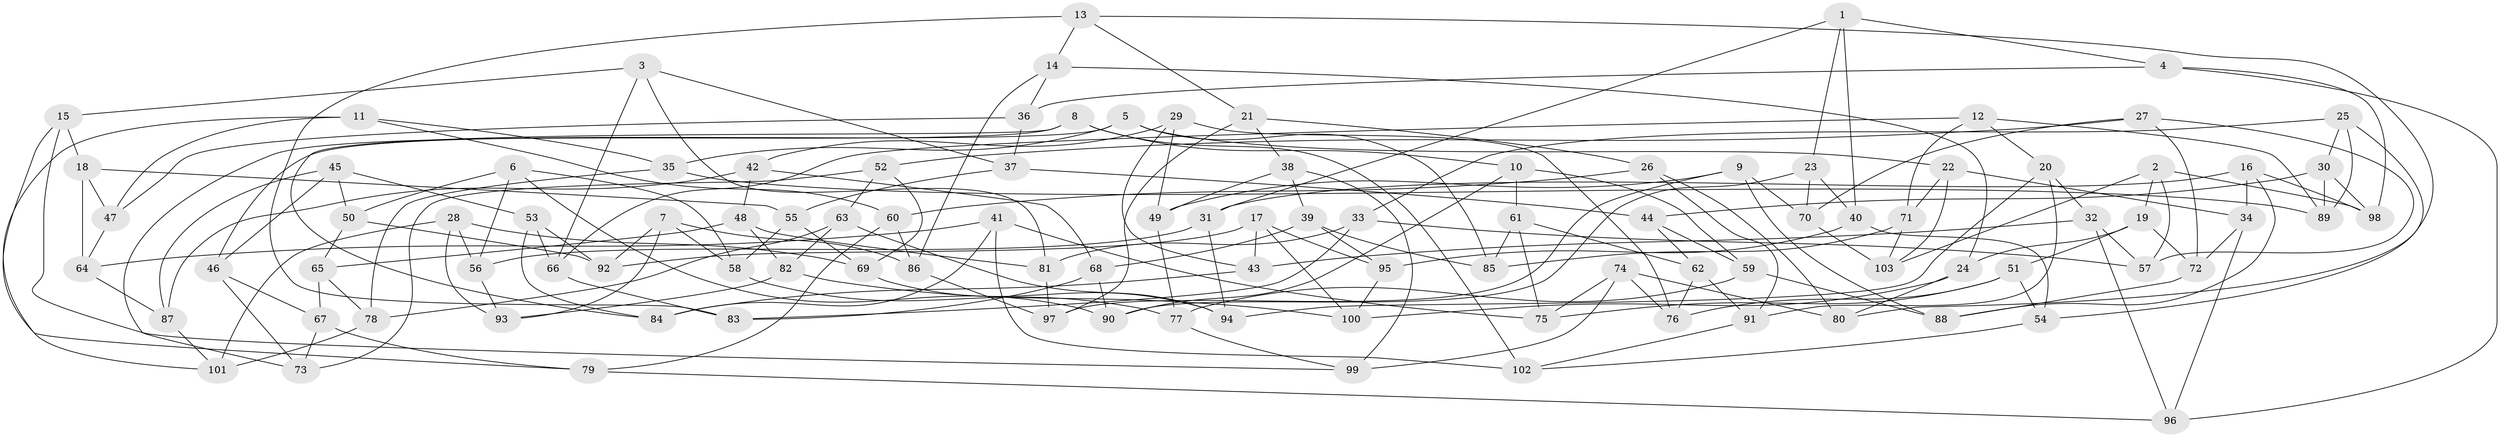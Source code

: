 // coarse degree distribution, {5: 0.06349206349206349, 6: 0.5714285714285714, 4: 0.3333333333333333, 3: 0.031746031746031744}
// Generated by graph-tools (version 1.1) at 2025/42/03/06/25 10:42:20]
// undirected, 103 vertices, 206 edges
graph export_dot {
graph [start="1"]
  node [color=gray90,style=filled];
  1;
  2;
  3;
  4;
  5;
  6;
  7;
  8;
  9;
  10;
  11;
  12;
  13;
  14;
  15;
  16;
  17;
  18;
  19;
  20;
  21;
  22;
  23;
  24;
  25;
  26;
  27;
  28;
  29;
  30;
  31;
  32;
  33;
  34;
  35;
  36;
  37;
  38;
  39;
  40;
  41;
  42;
  43;
  44;
  45;
  46;
  47;
  48;
  49;
  50;
  51;
  52;
  53;
  54;
  55;
  56;
  57;
  58;
  59;
  60;
  61;
  62;
  63;
  64;
  65;
  66;
  67;
  68;
  69;
  70;
  71;
  72;
  73;
  74;
  75;
  76;
  77;
  78;
  79;
  80;
  81;
  82;
  83;
  84;
  85;
  86;
  87;
  88;
  89;
  90;
  91;
  92;
  93;
  94;
  95;
  96;
  97;
  98;
  99;
  100;
  101;
  102;
  103;
  1 -- 31;
  1 -- 4;
  1 -- 23;
  1 -- 40;
  2 -- 19;
  2 -- 103;
  2 -- 98;
  2 -- 57;
  3 -- 66;
  3 -- 37;
  3 -- 81;
  3 -- 15;
  4 -- 98;
  4 -- 36;
  4 -- 96;
  5 -- 46;
  5 -- 22;
  5 -- 85;
  5 -- 35;
  6 -- 90;
  6 -- 56;
  6 -- 50;
  6 -- 58;
  7 -- 58;
  7 -- 93;
  7 -- 92;
  7 -- 86;
  8 -- 84;
  8 -- 10;
  8 -- 73;
  8 -- 102;
  9 -- 97;
  9 -- 88;
  9 -- 70;
  9 -- 49;
  10 -- 59;
  10 -- 61;
  10 -- 90;
  11 -- 101;
  11 -- 60;
  11 -- 47;
  11 -- 35;
  12 -- 89;
  12 -- 71;
  12 -- 20;
  12 -- 66;
  13 -- 83;
  13 -- 21;
  13 -- 14;
  13 -- 80;
  14 -- 36;
  14 -- 86;
  14 -- 24;
  15 -- 79;
  15 -- 18;
  15 -- 99;
  16 -- 34;
  16 -- 31;
  16 -- 88;
  16 -- 98;
  17 -- 100;
  17 -- 43;
  17 -- 92;
  17 -- 95;
  18 -- 64;
  18 -- 55;
  18 -- 47;
  19 -- 24;
  19 -- 72;
  19 -- 51;
  20 -- 32;
  20 -- 94;
  20 -- 91;
  21 -- 97;
  21 -- 38;
  21 -- 26;
  22 -- 71;
  22 -- 103;
  22 -- 34;
  23 -- 40;
  23 -- 90;
  23 -- 70;
  24 -- 80;
  24 -- 100;
  25 -- 30;
  25 -- 89;
  25 -- 54;
  25 -- 33;
  26 -- 91;
  26 -- 60;
  26 -- 80;
  27 -- 72;
  27 -- 52;
  27 -- 70;
  27 -- 57;
  28 -- 101;
  28 -- 69;
  28 -- 93;
  28 -- 56;
  29 -- 76;
  29 -- 43;
  29 -- 49;
  29 -- 42;
  30 -- 44;
  30 -- 89;
  30 -- 98;
  31 -- 94;
  31 -- 56;
  32 -- 96;
  32 -- 43;
  32 -- 57;
  33 -- 57;
  33 -- 81;
  33 -- 83;
  34 -- 96;
  34 -- 72;
  35 -- 89;
  35 -- 78;
  36 -- 47;
  36 -- 37;
  37 -- 44;
  37 -- 55;
  38 -- 39;
  38 -- 99;
  38 -- 49;
  39 -- 85;
  39 -- 95;
  39 -- 68;
  40 -- 54;
  40 -- 95;
  41 -- 75;
  41 -- 84;
  41 -- 64;
  41 -- 102;
  42 -- 68;
  42 -- 87;
  42 -- 48;
  43 -- 84;
  44 -- 62;
  44 -- 59;
  45 -- 50;
  45 -- 53;
  45 -- 87;
  45 -- 46;
  46 -- 73;
  46 -- 67;
  47 -- 64;
  48 -- 82;
  48 -- 81;
  48 -- 65;
  49 -- 77;
  50 -- 92;
  50 -- 65;
  51 -- 76;
  51 -- 75;
  51 -- 54;
  52 -- 63;
  52 -- 73;
  52 -- 69;
  53 -- 92;
  53 -- 84;
  53 -- 66;
  54 -- 102;
  55 -- 69;
  55 -- 58;
  56 -- 93;
  58 -- 77;
  59 -- 77;
  59 -- 88;
  60 -- 79;
  60 -- 86;
  61 -- 62;
  61 -- 85;
  61 -- 75;
  62 -- 76;
  62 -- 91;
  63 -- 94;
  63 -- 82;
  63 -- 78;
  64 -- 87;
  65 -- 67;
  65 -- 78;
  66 -- 83;
  67 -- 79;
  67 -- 73;
  68 -- 83;
  68 -- 90;
  69 -- 94;
  70 -- 103;
  71 -- 103;
  71 -- 85;
  72 -- 88;
  74 -- 99;
  74 -- 80;
  74 -- 76;
  74 -- 75;
  77 -- 99;
  78 -- 101;
  79 -- 96;
  81 -- 97;
  82 -- 100;
  82 -- 93;
  86 -- 97;
  87 -- 101;
  91 -- 102;
  95 -- 100;
}

